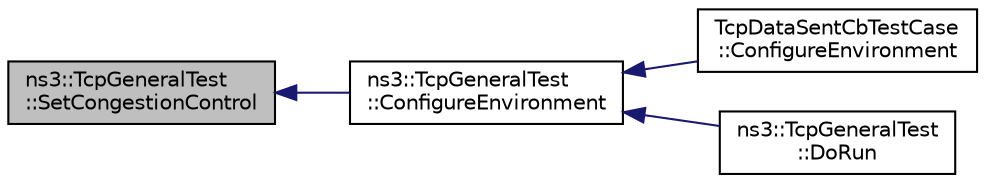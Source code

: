 digraph "ns3::TcpGeneralTest::SetCongestionControl"
{
  edge [fontname="Helvetica",fontsize="10",labelfontname="Helvetica",labelfontsize="10"];
  node [fontname="Helvetica",fontsize="10",shape=record];
  rankdir="LR";
  Node1 [label="ns3::TcpGeneralTest\l::SetCongestionControl",height=0.2,width=0.4,color="black", fillcolor="grey75", style="filled", fontcolor="black"];
  Node1 -> Node2 [dir="back",color="midnightblue",fontsize="10",style="solid"];
  Node2 [label="ns3::TcpGeneralTest\l::ConfigureEnvironment",height=0.2,width=0.4,color="black", fillcolor="white", style="filled",URL="$d2/dfd/classns3_1_1TcpGeneralTest.html#abd4e42807a8d2b13dcd207131af12c3b",tooltip="Change the configuration of the evironment. "];
  Node2 -> Node3 [dir="back",color="midnightblue",fontsize="10",style="solid"];
  Node3 [label="TcpDataSentCbTestCase\l::ConfigureEnvironment",height=0.2,width=0.4,color="black", fillcolor="white", style="filled",URL="$dc/d3f/classTcpDataSentCbTestCase.html#ad0bb6161988e738da82f61d7c60be9b6",tooltip="Change the configuration of the evironment. "];
  Node2 -> Node4 [dir="back",color="midnightblue",fontsize="10",style="solid"];
  Node4 [label="ns3::TcpGeneralTest\l::DoRun",height=0.2,width=0.4,color="black", fillcolor="white", style="filled",URL="$d2/dfd/classns3_1_1TcpGeneralTest.html#a79f00453e60b95fcf8d22757593f5ed3",tooltip="Execute the tcp test. "];
}
